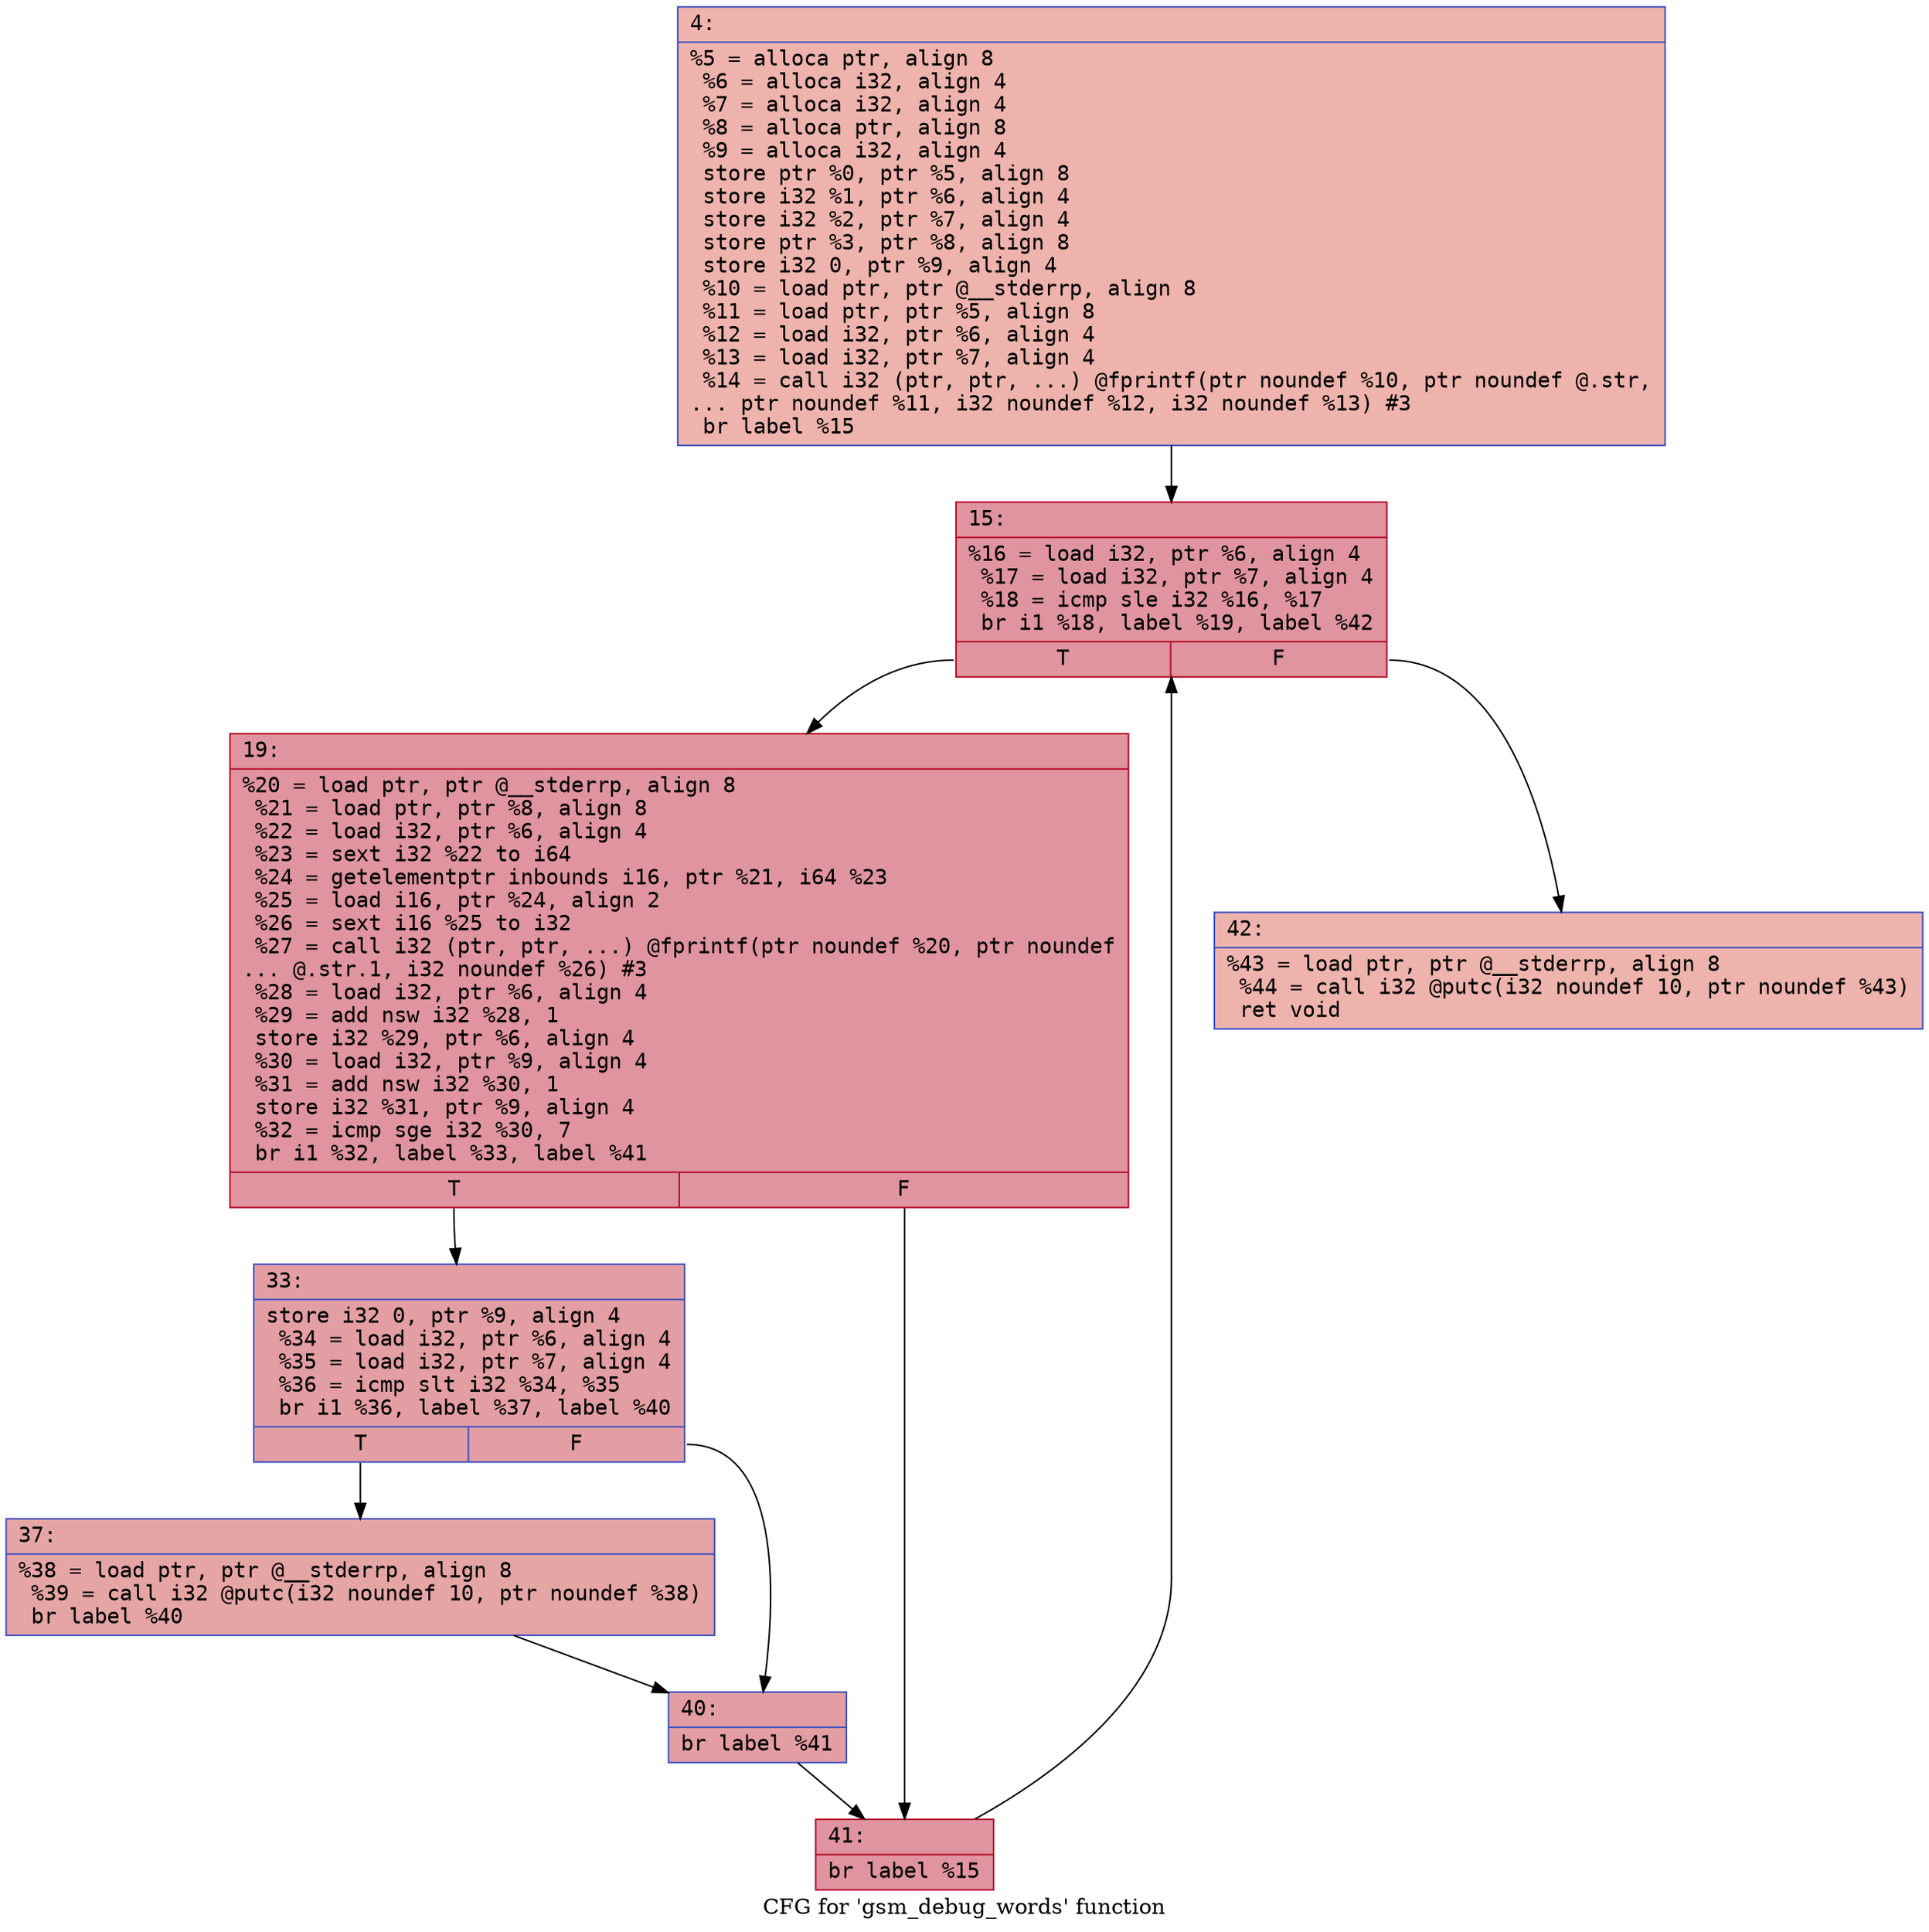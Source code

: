 digraph "CFG for 'gsm_debug_words' function" {
	label="CFG for 'gsm_debug_words' function";

	Node0x6000029fdef0 [shape=record,color="#3d50c3ff", style=filled, fillcolor="#d6524470" fontname="Courier",label="{4:\l|  %5 = alloca ptr, align 8\l  %6 = alloca i32, align 4\l  %7 = alloca i32, align 4\l  %8 = alloca ptr, align 8\l  %9 = alloca i32, align 4\l  store ptr %0, ptr %5, align 8\l  store i32 %1, ptr %6, align 4\l  store i32 %2, ptr %7, align 4\l  store ptr %3, ptr %8, align 8\l  store i32 0, ptr %9, align 4\l  %10 = load ptr, ptr @__stderrp, align 8\l  %11 = load ptr, ptr %5, align 8\l  %12 = load i32, ptr %6, align 4\l  %13 = load i32, ptr %7, align 4\l  %14 = call i32 (ptr, ptr, ...) @fprintf(ptr noundef %10, ptr noundef @.str,\l... ptr noundef %11, i32 noundef %12, i32 noundef %13) #3\l  br label %15\l}"];
	Node0x6000029fdef0 -> Node0x6000029fdf40[tooltip="4 -> 15\nProbability 100.00%" ];
	Node0x6000029fdf40 [shape=record,color="#b70d28ff", style=filled, fillcolor="#b70d2870" fontname="Courier",label="{15:\l|  %16 = load i32, ptr %6, align 4\l  %17 = load i32, ptr %7, align 4\l  %18 = icmp sle i32 %16, %17\l  br i1 %18, label %19, label %42\l|{<s0>T|<s1>F}}"];
	Node0x6000029fdf40:s0 -> Node0x6000029fdf90[tooltip="15 -> 19\nProbability 96.88%" ];
	Node0x6000029fdf40:s1 -> Node0x6000029fe120[tooltip="15 -> 42\nProbability 3.12%" ];
	Node0x6000029fdf90 [shape=record,color="#b70d28ff", style=filled, fillcolor="#b70d2870" fontname="Courier",label="{19:\l|  %20 = load ptr, ptr @__stderrp, align 8\l  %21 = load ptr, ptr %8, align 8\l  %22 = load i32, ptr %6, align 4\l  %23 = sext i32 %22 to i64\l  %24 = getelementptr inbounds i16, ptr %21, i64 %23\l  %25 = load i16, ptr %24, align 2\l  %26 = sext i16 %25 to i32\l  %27 = call i32 (ptr, ptr, ...) @fprintf(ptr noundef %20, ptr noundef\l... @.str.1, i32 noundef %26) #3\l  %28 = load i32, ptr %6, align 4\l  %29 = add nsw i32 %28, 1\l  store i32 %29, ptr %6, align 4\l  %30 = load i32, ptr %9, align 4\l  %31 = add nsw i32 %30, 1\l  store i32 %31, ptr %9, align 4\l  %32 = icmp sge i32 %30, 7\l  br i1 %32, label %33, label %41\l|{<s0>T|<s1>F}}"];
	Node0x6000029fdf90:s0 -> Node0x6000029fdfe0[tooltip="19 -> 33\nProbability 50.00%" ];
	Node0x6000029fdf90:s1 -> Node0x6000029fe0d0[tooltip="19 -> 41\nProbability 50.00%" ];
	Node0x6000029fdfe0 [shape=record,color="#3d50c3ff", style=filled, fillcolor="#be242e70" fontname="Courier",label="{33:\l|  store i32 0, ptr %9, align 4\l  %34 = load i32, ptr %6, align 4\l  %35 = load i32, ptr %7, align 4\l  %36 = icmp slt i32 %34, %35\l  br i1 %36, label %37, label %40\l|{<s0>T|<s1>F}}"];
	Node0x6000029fdfe0:s0 -> Node0x6000029fe030[tooltip="33 -> 37\nProbability 50.00%" ];
	Node0x6000029fdfe0:s1 -> Node0x6000029fe080[tooltip="33 -> 40\nProbability 50.00%" ];
	Node0x6000029fe030 [shape=record,color="#3d50c3ff", style=filled, fillcolor="#c5333470" fontname="Courier",label="{37:\l|  %38 = load ptr, ptr @__stderrp, align 8\l  %39 = call i32 @putc(i32 noundef 10, ptr noundef %38)\l  br label %40\l}"];
	Node0x6000029fe030 -> Node0x6000029fe080[tooltip="37 -> 40\nProbability 100.00%" ];
	Node0x6000029fe080 [shape=record,color="#3d50c3ff", style=filled, fillcolor="#be242e70" fontname="Courier",label="{40:\l|  br label %41\l}"];
	Node0x6000029fe080 -> Node0x6000029fe0d0[tooltip="40 -> 41\nProbability 100.00%" ];
	Node0x6000029fe0d0 [shape=record,color="#b70d28ff", style=filled, fillcolor="#b70d2870" fontname="Courier",label="{41:\l|  br label %15\l}"];
	Node0x6000029fe0d0 -> Node0x6000029fdf40[tooltip="41 -> 15\nProbability 100.00%" ];
	Node0x6000029fe120 [shape=record,color="#3d50c3ff", style=filled, fillcolor="#d6524470" fontname="Courier",label="{42:\l|  %43 = load ptr, ptr @__stderrp, align 8\l  %44 = call i32 @putc(i32 noundef 10, ptr noundef %43)\l  ret void\l}"];
}
